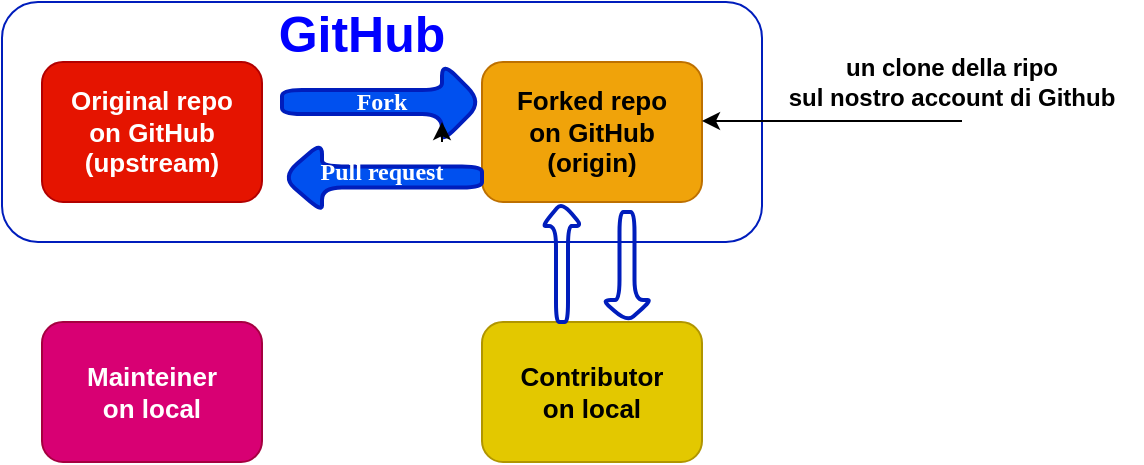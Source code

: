 <mxfile>
    <diagram id="YGszSeiqtWaF0cHUlHHl" name="Page-1">
        <mxGraphModel dx="650" dy="563" grid="1" gridSize="10" guides="1" tooltips="1" connect="1" arrows="1" fold="1" page="1" pageScale="1" pageWidth="850" pageHeight="1100" math="0" shadow="0">
            <root>
                <mxCell id="0"/>
                <mxCell id="1" parent="0"/>
                <mxCell id="6" value="" style="rounded=1;whiteSpace=wrap;html=1;shadow=0;strokeWidth=1;verticalAlign=middle;labelBackgroundColor=none;glass=0;labelBorderColor=none;fillColor=none;fontColor=#ffffff;strokeColor=#001DBC;" vertex="1" parent="1">
                    <mxGeometry x="30" width="380" height="120" as="geometry"/>
                </mxCell>
                <mxCell id="2" value="&lt;font style=&quot;font-size: 13px; color: rgb(255, 255, 255);&quot;&gt;&lt;b style=&quot;&quot;&gt;Original repo&lt;/b&gt;&lt;/font&gt;&lt;div&gt;&lt;font style=&quot;font-size: 13px; color: rgb(255, 255, 255);&quot;&gt;&lt;b&gt;on GitHub&lt;/b&gt;&lt;/font&gt;&lt;/div&gt;&lt;div&gt;&lt;font style=&quot;font-size: 13px; color: rgb(255, 255, 255);&quot;&gt;&lt;b style=&quot;&quot;&gt;(upstream)&lt;/b&gt;&lt;/font&gt;&lt;/div&gt;" style="rounded=1;whiteSpace=wrap;html=1;fillColor=#e51400;fontColor=#ffffff;strokeColor=#B20000;" vertex="1" parent="1">
                    <mxGeometry x="50" y="30" width="110" height="70" as="geometry"/>
                </mxCell>
                <mxCell id="3" value="&lt;span style=&quot;font-size: 13px;&quot;&gt;&lt;b&gt;Contributor&lt;/b&gt;&lt;/span&gt;&lt;div&gt;&lt;span style=&quot;font-size: 13px;&quot;&gt;&lt;b&gt;on local&lt;/b&gt;&lt;/span&gt;&lt;/div&gt;" style="rounded=1;whiteSpace=wrap;html=1;fillColor=#e3c800;fontColor=#000000;strokeColor=#B09500;" vertex="1" parent="1">
                    <mxGeometry x="270" y="160" width="110" height="70" as="geometry"/>
                </mxCell>
                <mxCell id="4" value="&lt;span style=&quot;font-size: 13px;&quot;&gt;&lt;b&gt;Mainteiner&lt;/b&gt;&lt;/span&gt;&lt;div&gt;&lt;span style=&quot;font-size: 13px;&quot;&gt;&lt;b&gt;on local&lt;/b&gt;&lt;/span&gt;&lt;/div&gt;" style="rounded=1;whiteSpace=wrap;html=1;fillColor=#d80073;fontColor=#ffffff;strokeColor=#A50040;" vertex="1" parent="1">
                    <mxGeometry x="50" y="160" width="110" height="70" as="geometry"/>
                </mxCell>
                <mxCell id="5" value="&lt;span style=&quot;font-size: 13px;&quot;&gt;&lt;b&gt;Forked repo&lt;/b&gt;&lt;/span&gt;&lt;div&gt;&lt;span style=&quot;font-size: 13px;&quot;&gt;&lt;b&gt;on GitHub&lt;/b&gt;&lt;/span&gt;&lt;/div&gt;&lt;div&gt;&lt;span style=&quot;font-size: 13px;&quot;&gt;&lt;b&gt;(origin)&lt;/b&gt;&lt;/span&gt;&lt;/div&gt;" style="rounded=1;whiteSpace=wrap;html=1;fillColor=#f0a30a;fontColor=#000000;strokeColor=#BD7000;" vertex="1" parent="1">
                    <mxGeometry x="270" y="30" width="110" height="70" as="geometry"/>
                </mxCell>
                <mxCell id="7" value="&lt;font style=&quot;font-size: 25px; color: rgb(0, 0, 255);&quot;&gt;&lt;b&gt;GitHub&lt;/b&gt;&lt;/font&gt;" style="text;html=1;align=center;verticalAlign=middle;whiteSpace=wrap;rounded=0;" vertex="1" parent="1">
                    <mxGeometry x="180" width="60" height="30" as="geometry"/>
                </mxCell>
                <mxCell id="10" value="" style="shape=singleArrow;direction=west;whiteSpace=wrap;html=1;rounded=1;shadow=0;glass=0;strokeColor=#001DBC;strokeWidth=2;align=center;verticalAlign=middle;fontFamily=Helvetica;fontSize=12;fontColor=#ffffff;labelBorderColor=none;labelBackgroundColor=none;fillColor=#0050ef;" vertex="1" parent="1">
                    <mxGeometry x="170" y="70" width="100" height="35" as="geometry"/>
                </mxCell>
                <mxCell id="11" value="" style="shape=singleArrow;direction=west;whiteSpace=wrap;html=1;rounded=1;shadow=0;glass=0;strokeColor=#001DBC;strokeWidth=2;align=center;verticalAlign=middle;fontFamily=Helvetica;fontSize=12;fontColor=#ffffff;labelBorderColor=none;labelBackgroundColor=none;fillColor=#0050ef;flipV=0;flipH=1;" vertex="1" parent="1">
                    <mxGeometry x="170" y="30" width="100" height="40" as="geometry"/>
                </mxCell>
                <mxCell id="12" value="&lt;h4&gt;&lt;b&gt;&lt;font style=&quot;color: rgb(255, 255, 255);&quot; face=&quot;Verdana&quot;&gt;Fork&lt;/font&gt;&lt;/b&gt;&lt;/h4&gt;" style="text;html=1;align=center;verticalAlign=middle;whiteSpace=wrap;rounded=0;fontFamily=Helvetica;fontSize=12;fontColor=#ffffff;labelBorderColor=none;labelBackgroundColor=none;" vertex="1" parent="1">
                    <mxGeometry x="190" y="30" width="60" height="40" as="geometry"/>
                </mxCell>
                <mxCell id="13" value="&lt;h4&gt;&lt;b&gt;&lt;font style=&quot;color: rgb(255, 255, 255);&quot; face=&quot;Verdana&quot;&gt;Pull request&lt;/font&gt;&lt;/b&gt;&lt;/h4&gt;" style="text;html=1;align=center;verticalAlign=middle;whiteSpace=wrap;rounded=0;fontFamily=Helvetica;fontSize=12;fontColor=#ffffff;labelBorderColor=none;labelBackgroundColor=none;" vertex="1" parent="1">
                    <mxGeometry x="160" y="70" width="120" height="30" as="geometry"/>
                </mxCell>
                <mxCell id="14" style="edgeStyle=none;html=1;exitX=1;exitY=1;exitDx=0;exitDy=0;entryX=1;entryY=0.75;entryDx=0;entryDy=0;fontFamily=Helvetica;fontSize=12;fontColor=#ffffff;labelBorderColor=none;labelBackgroundColor=none;" edge="1" parent="1" source="12" target="12">
                    <mxGeometry relative="1" as="geometry"/>
                </mxCell>
                <mxCell id="15" value="" style="endArrow=classic;html=1;fontFamily=Helvetica;fontSize=12;fontColor=#ffffff;labelBorderColor=none;labelBackgroundColor=none;" edge="1" parent="1">
                    <mxGeometry width="50" height="50" relative="1" as="geometry">
                        <mxPoint x="510" y="59.5" as="sourcePoint"/>
                        <mxPoint x="380" y="59.5" as="targetPoint"/>
                    </mxGeometry>
                </mxCell>
                <mxCell id="16" value="&lt;font style=&quot;color: rgb(0, 0, 0);&quot;&gt;&lt;b&gt;un clone della ripo&lt;/b&gt;&lt;/font&gt;&lt;div&gt;&lt;font style=&quot;color: rgb(0, 0, 0);&quot;&gt;&lt;b&gt;sul nostro account di Github&lt;/b&gt;&lt;/font&gt;&lt;/div&gt;" style="text;html=1;align=center;verticalAlign=middle;whiteSpace=wrap;rounded=0;fontFamily=Helvetica;fontSize=12;fontColor=#ffffff;labelBorderColor=none;labelBackgroundColor=none;" vertex="1" parent="1">
                    <mxGeometry x="410" y="10" width="190" height="60" as="geometry"/>
                </mxCell>
                <mxCell id="17" value="" style="shape=singleArrow;direction=south;whiteSpace=wrap;html=1;rounded=1;shadow=0;glass=0;strokeColor=#001DBC;strokeWidth=2;align=center;verticalAlign=middle;fontFamily=Helvetica;fontSize=12;fontColor=#ffffff;labelBorderColor=none;labelBackgroundColor=none;fillColor=none;" vertex="1" parent="1">
                    <mxGeometry x="330" y="105" width="25" height="55" as="geometry"/>
                </mxCell>
                <mxCell id="18" value="" style="shape=singleArrow;direction=north;whiteSpace=wrap;html=1;rounded=1;shadow=0;glass=0;strokeColor=#001DBC;strokeWidth=2;align=center;verticalAlign=middle;fontFamily=Helvetica;fontSize=12;fontColor=#ffffff;labelBorderColor=none;labelBackgroundColor=none;fillColor=none;" vertex="1" parent="1">
                    <mxGeometry x="300" y="100" width="20" height="60" as="geometry"/>
                </mxCell>
                <mxCell id="20" value="&lt;b&gt;Pusch&lt;/b&gt;" style="text;html=1;align=center;verticalAlign=middle;resizable=0;points=[];autosize=1;strokeColor=none;fillColor=none;fontFamily=Helvetica;fontSize=12;fontColor=#ffffff;labelBorderColor=none;labelBackgroundColor=none;" vertex="1" parent="1">
                    <mxGeometry x="340" y="117.5" width="60" height="30" as="geometry"/>
                </mxCell>
                <mxCell id="21" value="&lt;b&gt;Pull&lt;/b&gt;" style="text;html=1;align=center;verticalAlign=middle;resizable=0;points=[];autosize=1;strokeColor=none;fillColor=none;fontFamily=Helvetica;fontSize=12;fontColor=#ffffff;labelBorderColor=none;labelBackgroundColor=none;" vertex="1" parent="1">
                    <mxGeometry x="260" y="115" width="50" height="30" as="geometry"/>
                </mxCell>
            </root>
        </mxGraphModel>
    </diagram>
</mxfile>